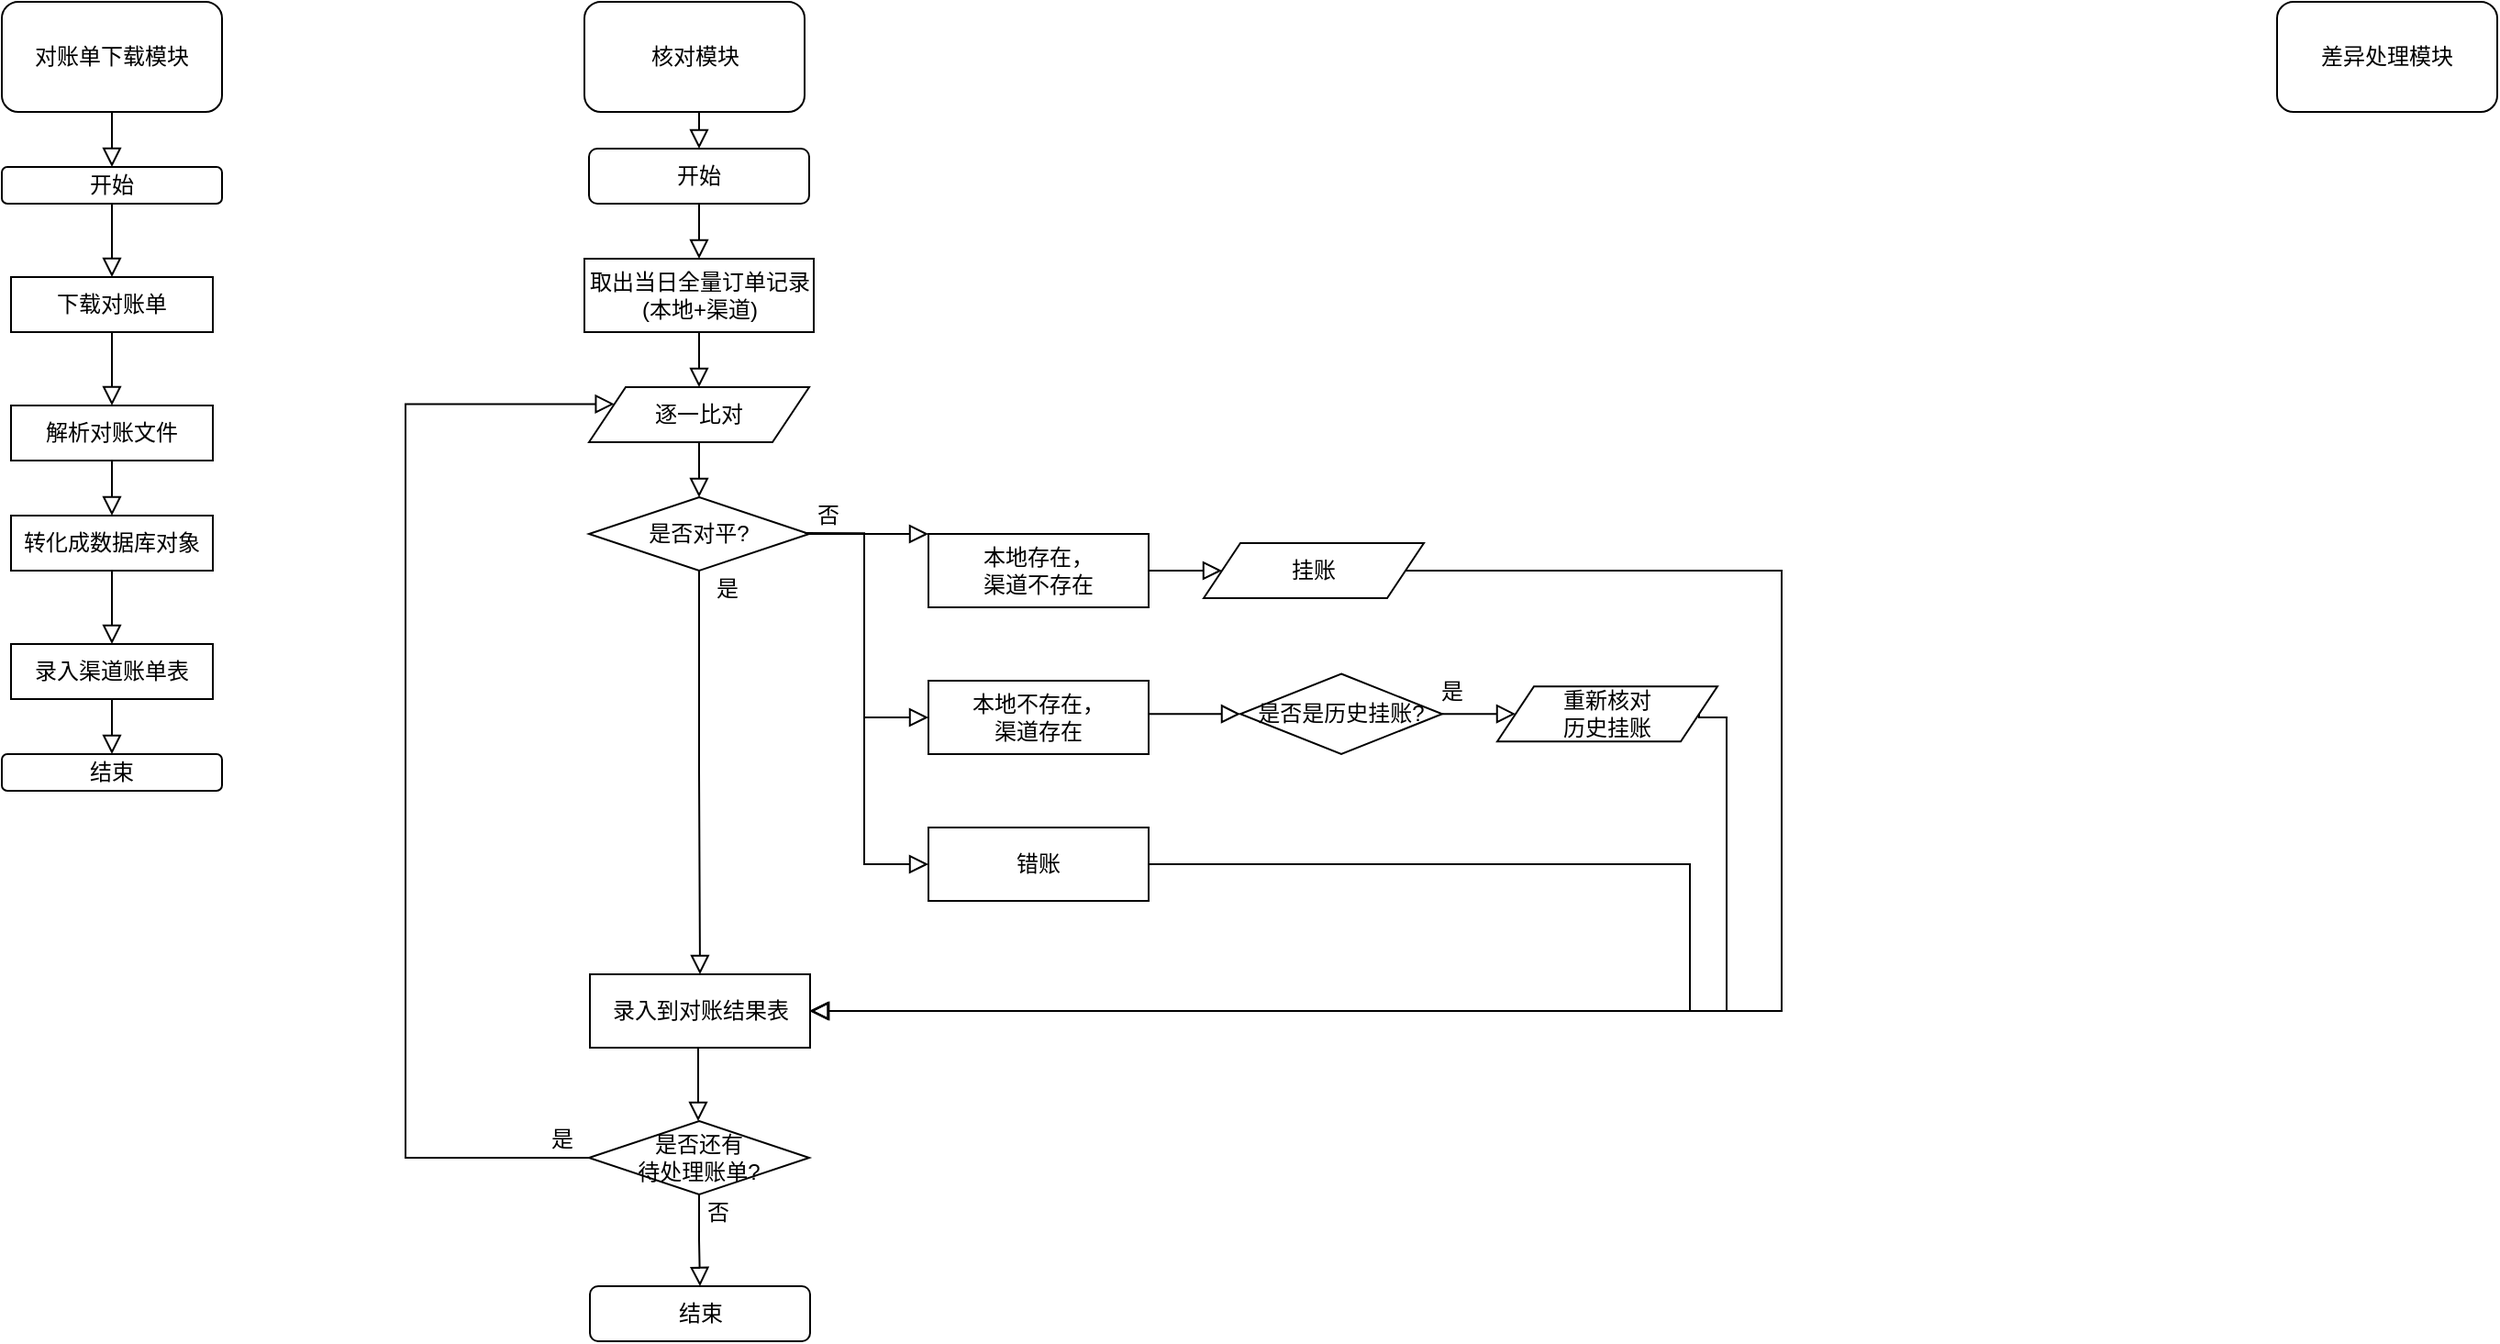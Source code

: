 <mxfile version="14.7.8" type="github">
  <diagram id="C5RBs43oDa-KdzZeNtuy" name="Page-1">
    <mxGraphModel dx="1667" dy="676" grid="1" gridSize="10" guides="1" tooltips="1" connect="1" arrows="1" fold="1" page="1" pageScale="1" pageWidth="827" pageHeight="1169" math="0" shadow="0">
      <root>
        <mxCell id="WIyWlLk6GJQsqaUBKTNV-0" />
        <mxCell id="WIyWlLk6GJQsqaUBKTNV-1" parent="WIyWlLk6GJQsqaUBKTNV-0" />
        <mxCell id="WIyWlLk6GJQsqaUBKTNV-2" value="" style="rounded=0;html=1;jettySize=auto;orthogonalLoop=1;fontSize=11;endArrow=block;endFill=0;endSize=8;strokeWidth=1;shadow=0;labelBackgroundColor=none;edgeStyle=orthogonalEdgeStyle;entryX=0.5;entryY=0;entryDx=0;entryDy=0;" parent="WIyWlLk6GJQsqaUBKTNV-1" source="WIyWlLk6GJQsqaUBKTNV-3" target="N6wHGYZwscQPNI5AvdY5-2" edge="1">
          <mxGeometry relative="1" as="geometry" />
        </mxCell>
        <mxCell id="WIyWlLk6GJQsqaUBKTNV-3" value="开始" style="rounded=1;whiteSpace=wrap;html=1;fontSize=12;glass=0;strokeWidth=1;shadow=0;" parent="WIyWlLk6GJQsqaUBKTNV-1" vertex="1">
          <mxGeometry x="80" y="160" width="120" height="20" as="geometry" />
        </mxCell>
        <mxCell id="N6wHGYZwscQPNI5AvdY5-2" value="下载对账单" style="rounded=0;whiteSpace=wrap;html=1;" vertex="1" parent="WIyWlLk6GJQsqaUBKTNV-1">
          <mxGeometry x="85" y="220" width="110" height="30" as="geometry" />
        </mxCell>
        <mxCell id="N6wHGYZwscQPNI5AvdY5-4" value="" style="rounded=0;html=1;jettySize=auto;orthogonalLoop=1;fontSize=11;endArrow=block;endFill=0;endSize=8;strokeWidth=1;shadow=0;labelBackgroundColor=none;edgeStyle=orthogonalEdgeStyle;entryX=0.5;entryY=0;entryDx=0;entryDy=0;exitX=0.5;exitY=1;exitDx=0;exitDy=0;" edge="1" parent="WIyWlLk6GJQsqaUBKTNV-1" source="N6wHGYZwscQPNI5AvdY5-2">
          <mxGeometry relative="1" as="geometry">
            <mxPoint x="90" y="170.0" as="sourcePoint" />
            <mxPoint x="140" y="290" as="targetPoint" />
          </mxGeometry>
        </mxCell>
        <mxCell id="N6wHGYZwscQPNI5AvdY5-5" value="解析对账文件" style="rounded=0;whiteSpace=wrap;html=1;" vertex="1" parent="WIyWlLk6GJQsqaUBKTNV-1">
          <mxGeometry x="85" y="290" width="110" height="30" as="geometry" />
        </mxCell>
        <mxCell id="N6wHGYZwscQPNI5AvdY5-6" value="" style="rounded=0;html=1;jettySize=auto;orthogonalLoop=1;fontSize=11;endArrow=block;endFill=0;endSize=8;strokeWidth=1;shadow=0;labelBackgroundColor=none;edgeStyle=orthogonalEdgeStyle;exitX=0.5;exitY=1;exitDx=0;exitDy=0;" edge="1" parent="WIyWlLk6GJQsqaUBKTNV-1" source="N6wHGYZwscQPNI5AvdY5-5">
          <mxGeometry relative="1" as="geometry">
            <mxPoint x="150" y="260" as="sourcePoint" />
            <mxPoint x="140" y="350" as="targetPoint" />
          </mxGeometry>
        </mxCell>
        <mxCell id="N6wHGYZwscQPNI5AvdY5-7" value="转化成数据库对象" style="rounded=0;whiteSpace=wrap;html=1;" vertex="1" parent="WIyWlLk6GJQsqaUBKTNV-1">
          <mxGeometry x="85" y="350" width="110" height="30" as="geometry" />
        </mxCell>
        <mxCell id="N6wHGYZwscQPNI5AvdY5-8" value="" style="rounded=0;html=1;jettySize=auto;orthogonalLoop=1;fontSize=11;endArrow=block;endFill=0;endSize=8;strokeWidth=1;shadow=0;labelBackgroundColor=none;edgeStyle=orthogonalEdgeStyle;exitX=0.5;exitY=1;exitDx=0;exitDy=0;" edge="1" parent="WIyWlLk6GJQsqaUBKTNV-1" source="N6wHGYZwscQPNI5AvdY5-7">
          <mxGeometry relative="1" as="geometry">
            <mxPoint x="150" y="330" as="sourcePoint" />
            <mxPoint x="140" y="420" as="targetPoint" />
          </mxGeometry>
        </mxCell>
        <mxCell id="N6wHGYZwscQPNI5AvdY5-9" value="录入渠道账单表" style="rounded=0;whiteSpace=wrap;html=1;" vertex="1" parent="WIyWlLk6GJQsqaUBKTNV-1">
          <mxGeometry x="85" y="420" width="110" height="30" as="geometry" />
        </mxCell>
        <mxCell id="N6wHGYZwscQPNI5AvdY5-10" value="结束" style="rounded=1;whiteSpace=wrap;html=1;fontSize=12;glass=0;strokeWidth=1;shadow=0;" vertex="1" parent="WIyWlLk6GJQsqaUBKTNV-1">
          <mxGeometry x="80" y="480" width="120" height="20" as="geometry" />
        </mxCell>
        <mxCell id="N6wHGYZwscQPNI5AvdY5-11" value="" style="rounded=0;html=1;jettySize=auto;orthogonalLoop=1;fontSize=11;endArrow=block;endFill=0;endSize=8;strokeWidth=1;shadow=0;labelBackgroundColor=none;edgeStyle=orthogonalEdgeStyle;exitX=0.5;exitY=1;exitDx=0;exitDy=0;entryX=0.5;entryY=0;entryDx=0;entryDy=0;" edge="1" parent="WIyWlLk6GJQsqaUBKTNV-1" source="N6wHGYZwscQPNI5AvdY5-9" target="N6wHGYZwscQPNI5AvdY5-10">
          <mxGeometry relative="1" as="geometry">
            <mxPoint x="150" y="390" as="sourcePoint" />
            <mxPoint x="150" y="430" as="targetPoint" />
          </mxGeometry>
        </mxCell>
        <mxCell id="N6wHGYZwscQPNI5AvdY5-12" value="对账单下载模块" style="rounded=1;whiteSpace=wrap;html=1;" vertex="1" parent="WIyWlLk6GJQsqaUBKTNV-1">
          <mxGeometry x="80" y="70" width="120" height="60" as="geometry" />
        </mxCell>
        <mxCell id="N6wHGYZwscQPNI5AvdY5-13" value="核对模块" style="rounded=1;whiteSpace=wrap;html=1;" vertex="1" parent="WIyWlLk6GJQsqaUBKTNV-1">
          <mxGeometry x="397.5" y="70" width="120" height="60" as="geometry" />
        </mxCell>
        <mxCell id="N6wHGYZwscQPNI5AvdY5-14" value="" style="rounded=0;html=1;jettySize=auto;orthogonalLoop=1;fontSize=11;endArrow=block;endFill=0;endSize=8;strokeWidth=1;shadow=0;labelBackgroundColor=none;edgeStyle=orthogonalEdgeStyle;exitX=0.5;exitY=1;exitDx=0;exitDy=0;" edge="1" parent="WIyWlLk6GJQsqaUBKTNV-1" source="N6wHGYZwscQPNI5AvdY5-12">
          <mxGeometry relative="1" as="geometry">
            <mxPoint x="150" y="190" as="sourcePoint" />
            <mxPoint x="140" y="160" as="targetPoint" />
          </mxGeometry>
        </mxCell>
        <mxCell id="N6wHGYZwscQPNI5AvdY5-15" value="开始" style="rounded=1;whiteSpace=wrap;html=1;fontSize=12;glass=0;strokeWidth=1;shadow=0;" vertex="1" parent="WIyWlLk6GJQsqaUBKTNV-1">
          <mxGeometry x="400" y="150" width="120" height="30" as="geometry" />
        </mxCell>
        <mxCell id="N6wHGYZwscQPNI5AvdY5-16" value="" style="rounded=0;html=1;jettySize=auto;orthogonalLoop=1;fontSize=11;endArrow=block;endFill=0;endSize=8;strokeWidth=1;shadow=0;labelBackgroundColor=none;edgeStyle=orthogonalEdgeStyle;exitX=0.5;exitY=1;exitDx=0;exitDy=0;entryX=0.5;entryY=0;entryDx=0;entryDy=0;" edge="1" parent="WIyWlLk6GJQsqaUBKTNV-1" source="N6wHGYZwscQPNI5AvdY5-13" target="N6wHGYZwscQPNI5AvdY5-15">
          <mxGeometry relative="1" as="geometry">
            <mxPoint x="292.5" y="140" as="sourcePoint" />
            <mxPoint x="292.5" y="170" as="targetPoint" />
          </mxGeometry>
        </mxCell>
        <mxCell id="N6wHGYZwscQPNI5AvdY5-17" value="取出当日全量订单记录&lt;br&gt;(本地+渠道)" style="rounded=0;whiteSpace=wrap;html=1;" vertex="1" parent="WIyWlLk6GJQsqaUBKTNV-1">
          <mxGeometry x="397.5" y="210" width="125" height="40" as="geometry" />
        </mxCell>
        <mxCell id="N6wHGYZwscQPNI5AvdY5-18" value="" style="rounded=0;html=1;jettySize=auto;orthogonalLoop=1;fontSize=11;endArrow=block;endFill=0;endSize=8;strokeWidth=1;shadow=0;labelBackgroundColor=none;edgeStyle=orthogonalEdgeStyle;entryX=0.5;entryY=0;entryDx=0;entryDy=0;exitX=0.5;exitY=1;exitDx=0;exitDy=0;" edge="1" parent="WIyWlLk6GJQsqaUBKTNV-1" source="N6wHGYZwscQPNI5AvdY5-15" target="N6wHGYZwscQPNI5AvdY5-17">
          <mxGeometry relative="1" as="geometry">
            <mxPoint x="292.5" y="190" as="sourcePoint" />
            <mxPoint x="292.5" y="230" as="targetPoint" />
          </mxGeometry>
        </mxCell>
        <mxCell id="N6wHGYZwscQPNI5AvdY5-20" value="" style="rounded=0;html=1;jettySize=auto;orthogonalLoop=1;fontSize=11;endArrow=block;endFill=0;endSize=8;strokeWidth=1;shadow=0;labelBackgroundColor=none;edgeStyle=orthogonalEdgeStyle;entryX=0.5;entryY=0;entryDx=0;entryDy=0;" edge="1" parent="WIyWlLk6GJQsqaUBKTNV-1" target="N6wHGYZwscQPNI5AvdY5-21">
          <mxGeometry relative="1" as="geometry">
            <mxPoint x="452.5" y="250" as="sourcePoint" />
            <mxPoint x="452.5" y="290" as="targetPoint" />
          </mxGeometry>
        </mxCell>
        <mxCell id="N6wHGYZwscQPNI5AvdY5-21" value="逐一比对" style="shape=parallelogram;perimeter=parallelogramPerimeter;whiteSpace=wrap;html=1;fixedSize=1;" vertex="1" parent="WIyWlLk6GJQsqaUBKTNV-1">
          <mxGeometry x="400" y="280" width="120" height="30" as="geometry" />
        </mxCell>
        <mxCell id="N6wHGYZwscQPNI5AvdY5-22" value="是否对平?" style="rhombus;whiteSpace=wrap;html=1;" vertex="1" parent="WIyWlLk6GJQsqaUBKTNV-1">
          <mxGeometry x="400" y="340" width="120" height="40" as="geometry" />
        </mxCell>
        <mxCell id="N6wHGYZwscQPNI5AvdY5-23" value="" style="rounded=0;html=1;jettySize=auto;orthogonalLoop=1;fontSize=11;endArrow=block;endFill=0;endSize=8;strokeWidth=1;shadow=0;labelBackgroundColor=none;edgeStyle=orthogonalEdgeStyle;entryX=0.5;entryY=0;entryDx=0;entryDy=0;exitX=0.5;exitY=1;exitDx=0;exitDy=0;" edge="1" parent="WIyWlLk6GJQsqaUBKTNV-1" source="N6wHGYZwscQPNI5AvdY5-21" target="N6wHGYZwscQPNI5AvdY5-22">
          <mxGeometry relative="1" as="geometry">
            <mxPoint x="462.5" y="260" as="sourcePoint" />
            <mxPoint x="462.5" y="300" as="targetPoint" />
          </mxGeometry>
        </mxCell>
        <mxCell id="N6wHGYZwscQPNI5AvdY5-29" value="" style="rounded=0;html=1;jettySize=auto;orthogonalLoop=1;fontSize=11;endArrow=block;endFill=0;endSize=8;strokeWidth=1;shadow=0;labelBackgroundColor=none;edgeStyle=orthogonalEdgeStyle;exitX=0.5;exitY=1;exitDx=0;exitDy=0;entryX=0.5;entryY=0;entryDx=0;entryDy=0;" edge="1" parent="WIyWlLk6GJQsqaUBKTNV-1">
          <mxGeometry relative="1" as="geometry">
            <mxPoint x="459.5" y="630" as="sourcePoint" />
            <mxPoint x="459.5" y="680" as="targetPoint" />
          </mxGeometry>
        </mxCell>
        <mxCell id="N6wHGYZwscQPNI5AvdY5-33" value="" style="rounded=0;html=1;jettySize=auto;orthogonalLoop=1;fontSize=11;endArrow=block;endFill=0;endSize=8;strokeWidth=1;shadow=0;labelBackgroundColor=none;edgeStyle=orthogonalEdgeStyle;exitX=0;exitY=0.5;exitDx=0;exitDy=0;entryX=0;entryY=0.25;entryDx=0;entryDy=0;" edge="1" parent="WIyWlLk6GJQsqaUBKTNV-1" source="N6wHGYZwscQPNI5AvdY5-66" target="N6wHGYZwscQPNI5AvdY5-21">
          <mxGeometry relative="1" as="geometry">
            <mxPoint x="397.5" y="610" as="sourcePoint" />
            <mxPoint x="470.0" y="490.0" as="targetPoint" />
            <Array as="points">
              <mxPoint x="300" y="700" />
              <mxPoint x="300" y="289" />
            </Array>
          </mxGeometry>
        </mxCell>
        <mxCell id="N6wHGYZwscQPNI5AvdY5-35" value="" style="rounded=0;html=1;jettySize=auto;orthogonalLoop=1;fontSize=11;endArrow=block;endFill=0;endSize=8;strokeWidth=1;shadow=0;labelBackgroundColor=none;edgeStyle=orthogonalEdgeStyle;exitX=1;exitY=0.5;exitDx=0;exitDy=0;entryX=0;entryY=0;entryDx=0;entryDy=0;" edge="1" parent="WIyWlLk6GJQsqaUBKTNV-1" source="N6wHGYZwscQPNI5AvdY5-22" target="N6wHGYZwscQPNI5AvdY5-49">
          <mxGeometry relative="1" as="geometry">
            <mxPoint x="470.0" y="320.0" as="sourcePoint" />
            <mxPoint x="580" y="300" as="targetPoint" />
            <Array as="points">
              <mxPoint x="570" y="360" />
              <mxPoint x="570" y="360" />
            </Array>
          </mxGeometry>
        </mxCell>
        <mxCell id="N6wHGYZwscQPNI5AvdY5-36" value="否" style="text;html=1;align=center;verticalAlign=middle;resizable=0;points=[];autosize=1;strokeColor=none;" vertex="1" parent="WIyWlLk6GJQsqaUBKTNV-1">
          <mxGeometry x="515" y="340" width="30" height="20" as="geometry" />
        </mxCell>
        <mxCell id="N6wHGYZwscQPNI5AvdY5-41" value="" style="rounded=0;html=1;jettySize=auto;orthogonalLoop=1;fontSize=11;endArrow=block;endFill=0;endSize=8;strokeWidth=1;shadow=0;labelBackgroundColor=none;edgeStyle=orthogonalEdgeStyle;entryX=0;entryY=0.5;entryDx=0;entryDy=0;" edge="1" parent="WIyWlLk6GJQsqaUBKTNV-1" target="N6wHGYZwscQPNI5AvdY5-50">
          <mxGeometry relative="1" as="geometry">
            <mxPoint x="550" y="460" as="sourcePoint" />
            <mxPoint x="575" y="440" as="targetPoint" />
            <Array as="points">
              <mxPoint x="555" y="460" />
              <mxPoint x="555" y="460" />
            </Array>
          </mxGeometry>
        </mxCell>
        <mxCell id="N6wHGYZwscQPNI5AvdY5-44" value="" style="rounded=0;html=1;jettySize=auto;orthogonalLoop=1;fontSize=11;endArrow=block;endFill=0;endSize=8;strokeWidth=1;shadow=0;labelBackgroundColor=none;edgeStyle=orthogonalEdgeStyle;exitX=0.083;exitY=0.978;exitDx=0;exitDy=0;exitPerimeter=0;entryX=0;entryY=0.5;entryDx=0;entryDy=0;" edge="1" parent="WIyWlLk6GJQsqaUBKTNV-1" source="N6wHGYZwscQPNI5AvdY5-36" target="N6wHGYZwscQPNI5AvdY5-51">
          <mxGeometry relative="1" as="geometry">
            <mxPoint x="530.0" y="370.0" as="sourcePoint" />
            <mxPoint x="580" y="470" as="targetPoint" />
            <Array as="points">
              <mxPoint x="550" y="360" />
              <mxPoint x="550" y="540" />
            </Array>
          </mxGeometry>
        </mxCell>
        <mxCell id="N6wHGYZwscQPNI5AvdY5-46" value="是否是历史挂账?" style="rhombus;whiteSpace=wrap;html=1;" vertex="1" parent="WIyWlLk6GJQsqaUBKTNV-1">
          <mxGeometry x="755" y="436.25" width="110" height="43.75" as="geometry" />
        </mxCell>
        <mxCell id="N6wHGYZwscQPNI5AvdY5-48" value="挂账" style="shape=parallelogram;perimeter=parallelogramPerimeter;whiteSpace=wrap;html=1;fixedSize=1;" vertex="1" parent="WIyWlLk6GJQsqaUBKTNV-1">
          <mxGeometry x="735" y="365" width="120" height="30" as="geometry" />
        </mxCell>
        <mxCell id="N6wHGYZwscQPNI5AvdY5-49" value="&lt;span&gt;本地存在，&lt;/span&gt;&lt;br&gt;&lt;span&gt;渠道不存在&lt;/span&gt;" style="rounded=0;whiteSpace=wrap;html=1;" vertex="1" parent="WIyWlLk6GJQsqaUBKTNV-1">
          <mxGeometry x="585" y="360" width="120" height="40" as="geometry" />
        </mxCell>
        <mxCell id="N6wHGYZwscQPNI5AvdY5-50" value="&lt;span&gt;本地不存在，&lt;/span&gt;&lt;br&gt;&lt;span&gt;渠道存在&lt;/span&gt;" style="rounded=0;whiteSpace=wrap;html=1;" vertex="1" parent="WIyWlLk6GJQsqaUBKTNV-1">
          <mxGeometry x="585" y="440" width="120" height="40" as="geometry" />
        </mxCell>
        <mxCell id="N6wHGYZwscQPNI5AvdY5-51" value="错账" style="rounded=0;whiteSpace=wrap;html=1;" vertex="1" parent="WIyWlLk6GJQsqaUBKTNV-1">
          <mxGeometry x="585" y="520" width="120" height="40" as="geometry" />
        </mxCell>
        <mxCell id="N6wHGYZwscQPNI5AvdY5-52" value="" style="rounded=0;html=1;jettySize=auto;orthogonalLoop=1;fontSize=11;endArrow=block;endFill=0;endSize=8;strokeWidth=1;shadow=0;labelBackgroundColor=none;edgeStyle=orthogonalEdgeStyle;exitX=1;exitY=0.5;exitDx=0;exitDy=0;entryX=0;entryY=0.5;entryDx=0;entryDy=0;" edge="1" parent="WIyWlLk6GJQsqaUBKTNV-1" source="N6wHGYZwscQPNI5AvdY5-50" target="N6wHGYZwscQPNI5AvdY5-46">
          <mxGeometry relative="1" as="geometry">
            <mxPoint x="525.0" y="450.0" as="sourcePoint" />
            <mxPoint x="585" y="450.0" as="targetPoint" />
            <Array as="points">
              <mxPoint x="705" y="458" />
            </Array>
          </mxGeometry>
        </mxCell>
        <mxCell id="N6wHGYZwscQPNI5AvdY5-53" value="" style="rounded=0;html=1;jettySize=auto;orthogonalLoop=1;fontSize=11;endArrow=block;endFill=0;endSize=8;strokeWidth=1;shadow=0;labelBackgroundColor=none;edgeStyle=orthogonalEdgeStyle;exitX=1;exitY=0.5;exitDx=0;exitDy=0;entryX=0;entryY=0.5;entryDx=0;entryDy=0;" edge="1" parent="WIyWlLk6GJQsqaUBKTNV-1" source="N6wHGYZwscQPNI5AvdY5-49" target="N6wHGYZwscQPNI5AvdY5-48">
          <mxGeometry relative="1" as="geometry">
            <mxPoint x="715.0" y="379.05" as="sourcePoint" />
            <mxPoint x="745" y="381" as="targetPoint" />
            <Array as="points" />
          </mxGeometry>
        </mxCell>
        <mxCell id="N6wHGYZwscQPNI5AvdY5-55" value="重新核对&lt;br&gt;历史挂账" style="shape=parallelogram;perimeter=parallelogramPerimeter;whiteSpace=wrap;html=1;fixedSize=1;" vertex="1" parent="WIyWlLk6GJQsqaUBKTNV-1">
          <mxGeometry x="895" y="443.13" width="120" height="30" as="geometry" />
        </mxCell>
        <mxCell id="N6wHGYZwscQPNI5AvdY5-56" value="" style="rounded=0;html=1;jettySize=auto;orthogonalLoop=1;fontSize=11;endArrow=block;endFill=0;endSize=8;strokeWidth=1;shadow=0;labelBackgroundColor=none;edgeStyle=orthogonalEdgeStyle;entryX=0;entryY=0.5;entryDx=0;entryDy=0;exitX=1;exitY=0.5;exitDx=0;exitDy=0;" edge="1" parent="WIyWlLk6GJQsqaUBKTNV-1" source="N6wHGYZwscQPNI5AvdY5-46" target="N6wHGYZwscQPNI5AvdY5-55">
          <mxGeometry relative="1" as="geometry">
            <mxPoint x="915" y="528" as="sourcePoint" />
            <mxPoint x="965" y="528.125" as="targetPoint" />
            <Array as="points">
              <mxPoint x="905" y="458" />
              <mxPoint x="905" y="458" />
            </Array>
          </mxGeometry>
        </mxCell>
        <mxCell id="N6wHGYZwscQPNI5AvdY5-57" value="是" style="text;html=1;align=center;verticalAlign=middle;resizable=0;points=[];autosize=1;strokeColor=none;" vertex="1" parent="WIyWlLk6GJQsqaUBKTNV-1">
          <mxGeometry x="855" y="436.25" width="30" height="20" as="geometry" />
        </mxCell>
        <mxCell id="N6wHGYZwscQPNI5AvdY5-58" value="录入到对账结果表" style="rounded=0;whiteSpace=wrap;html=1;" vertex="1" parent="WIyWlLk6GJQsqaUBKTNV-1">
          <mxGeometry x="400.5" y="600" width="120" height="40" as="geometry" />
        </mxCell>
        <mxCell id="N6wHGYZwscQPNI5AvdY5-59" value="" style="rounded=0;html=1;jettySize=auto;orthogonalLoop=1;fontSize=11;endArrow=block;endFill=0;endSize=8;strokeWidth=1;shadow=0;labelBackgroundColor=none;edgeStyle=orthogonalEdgeStyle;exitX=1;exitY=0.5;exitDx=0;exitDy=0;entryX=1;entryY=0.5;entryDx=0;entryDy=0;" edge="1" parent="WIyWlLk6GJQsqaUBKTNV-1" source="N6wHGYZwscQPNI5AvdY5-48" target="N6wHGYZwscQPNI5AvdY5-58">
          <mxGeometry relative="1" as="geometry">
            <mxPoint x="715" y="390" as="sourcePoint" />
            <mxPoint x="1120" y="430" as="targetPoint" />
            <Array as="points">
              <mxPoint x="1050" y="380" />
              <mxPoint x="1050" y="620" />
            </Array>
          </mxGeometry>
        </mxCell>
        <mxCell id="N6wHGYZwscQPNI5AvdY5-60" value="" style="rounded=0;html=1;jettySize=auto;orthogonalLoop=1;fontSize=11;endArrow=block;endFill=0;endSize=8;strokeWidth=1;shadow=0;labelBackgroundColor=none;edgeStyle=orthogonalEdgeStyle;entryX=1;entryY=0.5;entryDx=0;entryDy=0;exitX=1;exitY=0.5;exitDx=0;exitDy=0;" edge="1" parent="WIyWlLk6GJQsqaUBKTNV-1" source="N6wHGYZwscQPNI5AvdY5-55" target="N6wHGYZwscQPNI5AvdY5-58">
          <mxGeometry relative="1" as="geometry">
            <mxPoint x="715" y="468" as="sourcePoint" />
            <mxPoint x="765.0" y="468.125" as="targetPoint" />
            <Array as="points">
              <mxPoint x="1005" y="460" />
              <mxPoint x="1020" y="460" />
              <mxPoint x="1020" y="620" />
            </Array>
          </mxGeometry>
        </mxCell>
        <mxCell id="N6wHGYZwscQPNI5AvdY5-61" value="" style="rounded=0;html=1;jettySize=auto;orthogonalLoop=1;fontSize=11;endArrow=block;endFill=0;endSize=8;strokeWidth=1;shadow=0;labelBackgroundColor=none;edgeStyle=orthogonalEdgeStyle;exitX=1;exitY=0.5;exitDx=0;exitDy=0;" edge="1" parent="WIyWlLk6GJQsqaUBKTNV-1" source="N6wHGYZwscQPNI5AvdY5-51">
          <mxGeometry relative="1" as="geometry">
            <mxPoint x="715.0" y="470.0" as="sourcePoint" />
            <mxPoint x="520" y="620" as="targetPoint" />
            <Array as="points">
              <mxPoint x="1000" y="540" />
            </Array>
          </mxGeometry>
        </mxCell>
        <mxCell id="N6wHGYZwscQPNI5AvdY5-64" value="" style="rounded=0;html=1;jettySize=auto;orthogonalLoop=1;fontSize=11;endArrow=block;endFill=0;endSize=8;strokeWidth=1;shadow=0;labelBackgroundColor=none;edgeStyle=orthogonalEdgeStyle;entryX=0.5;entryY=0;entryDx=0;entryDy=0;exitX=0.5;exitY=1;exitDx=0;exitDy=0;" edge="1" parent="WIyWlLk6GJQsqaUBKTNV-1" source="N6wHGYZwscQPNI5AvdY5-22" target="N6wHGYZwscQPNI5AvdY5-58">
          <mxGeometry relative="1" as="geometry">
            <mxPoint x="470" y="320" as="sourcePoint" />
            <mxPoint x="470" y="350" as="targetPoint" />
          </mxGeometry>
        </mxCell>
        <mxCell id="N6wHGYZwscQPNI5AvdY5-65" value="是" style="text;html=1;align=center;verticalAlign=middle;resizable=0;points=[];autosize=1;strokeColor=none;" vertex="1" parent="WIyWlLk6GJQsqaUBKTNV-1">
          <mxGeometry x="460" y="380" width="30" height="20" as="geometry" />
        </mxCell>
        <mxCell id="N6wHGYZwscQPNI5AvdY5-66" value="是否还有&lt;br&gt;待处理账单?" style="rhombus;whiteSpace=wrap;html=1;" vertex="1" parent="WIyWlLk6GJQsqaUBKTNV-1">
          <mxGeometry x="400" y="680" width="120" height="40" as="geometry" />
        </mxCell>
        <mxCell id="N6wHGYZwscQPNI5AvdY5-67" value="是" style="text;html=1;align=center;verticalAlign=middle;resizable=0;points=[];autosize=1;strokeColor=none;" vertex="1" parent="WIyWlLk6GJQsqaUBKTNV-1">
          <mxGeometry x="370" y="680" width="30" height="20" as="geometry" />
        </mxCell>
        <mxCell id="N6wHGYZwscQPNI5AvdY5-68" value="结束" style="rounded=1;whiteSpace=wrap;html=1;fontSize=12;glass=0;strokeWidth=1;shadow=0;" vertex="1" parent="WIyWlLk6GJQsqaUBKTNV-1">
          <mxGeometry x="400.5" y="770" width="120" height="30" as="geometry" />
        </mxCell>
        <mxCell id="N6wHGYZwscQPNI5AvdY5-69" value="" style="rounded=0;html=1;jettySize=auto;orthogonalLoop=1;fontSize=11;endArrow=block;endFill=0;endSize=8;strokeWidth=1;shadow=0;labelBackgroundColor=none;edgeStyle=orthogonalEdgeStyle;exitX=0.5;exitY=1;exitDx=0;exitDy=0;entryX=0.5;entryY=0;entryDx=0;entryDy=0;" edge="1" parent="WIyWlLk6GJQsqaUBKTNV-1" source="N6wHGYZwscQPNI5AvdY5-66" target="N6wHGYZwscQPNI5AvdY5-68">
          <mxGeometry relative="1" as="geometry">
            <mxPoint x="463" y="720" as="sourcePoint" />
            <mxPoint x="490" y="750" as="targetPoint" />
          </mxGeometry>
        </mxCell>
        <mxCell id="N6wHGYZwscQPNI5AvdY5-71" value="否" style="text;html=1;align=center;verticalAlign=middle;resizable=0;points=[];autosize=1;strokeColor=none;" vertex="1" parent="WIyWlLk6GJQsqaUBKTNV-1">
          <mxGeometry x="455" y="720" width="30" height="20" as="geometry" />
        </mxCell>
        <mxCell id="N6wHGYZwscQPNI5AvdY5-72" value="差异处理模块" style="rounded=1;whiteSpace=wrap;html=1;" vertex="1" parent="WIyWlLk6GJQsqaUBKTNV-1">
          <mxGeometry x="1320" y="70" width="120" height="60" as="geometry" />
        </mxCell>
      </root>
    </mxGraphModel>
  </diagram>
</mxfile>
